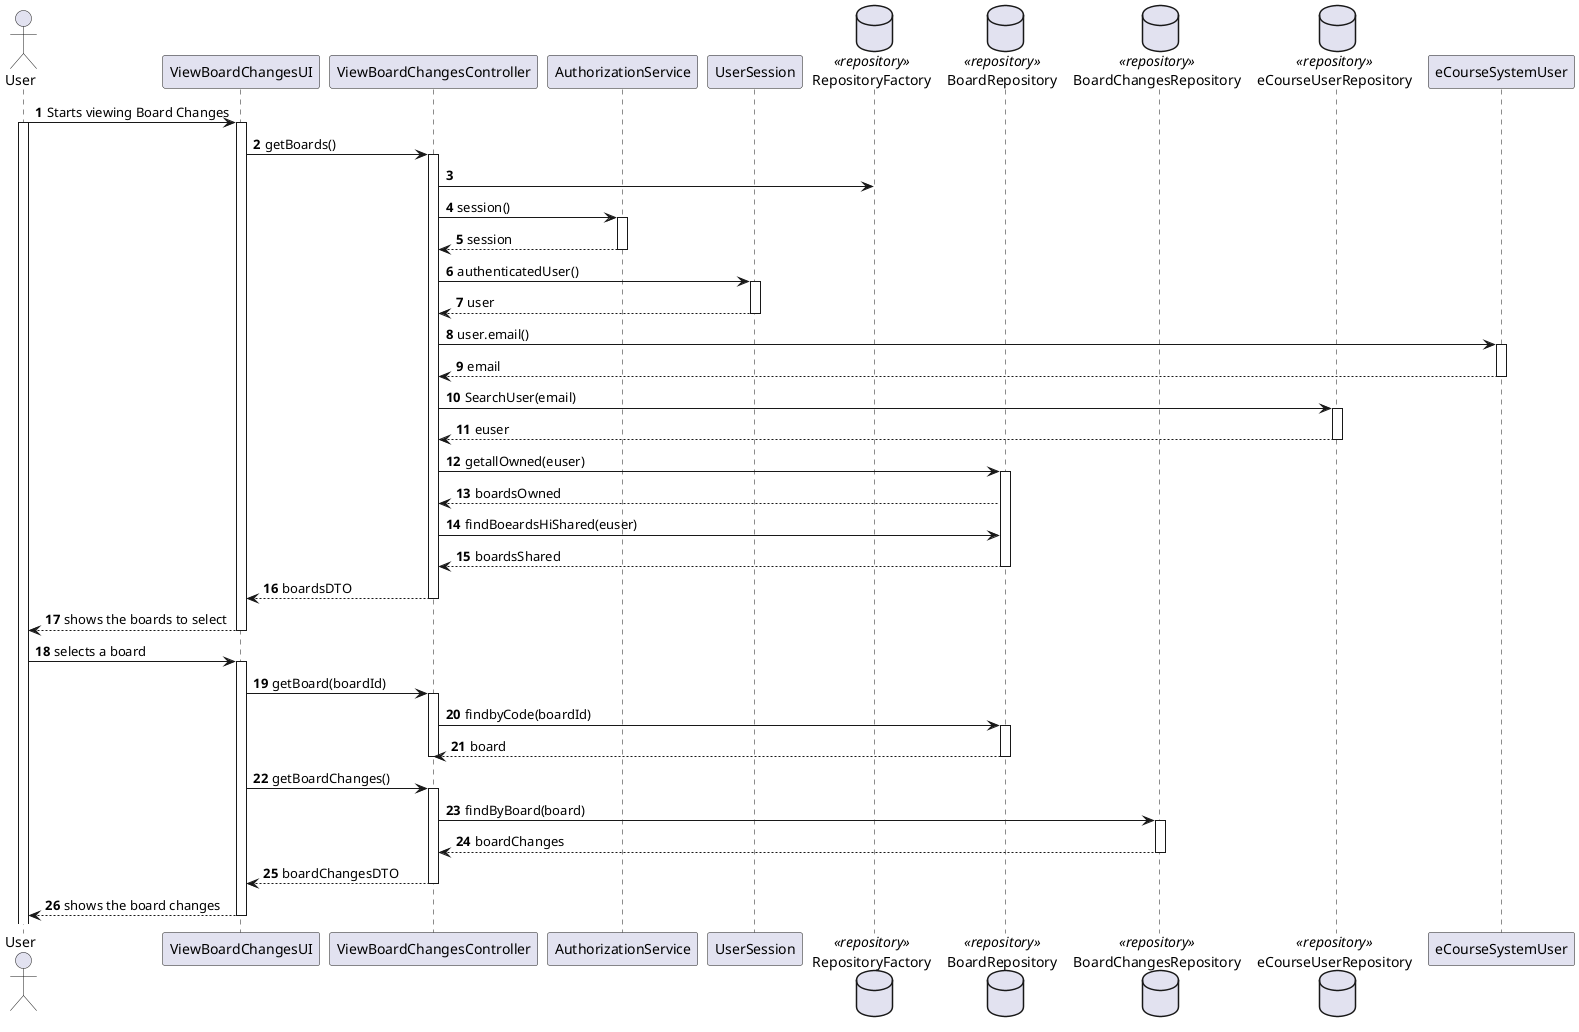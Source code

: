 @startuml
'https://plantuml.com/sequence-diagram

autonumber

Actor User as Usr

participant "ViewBoardChangesUI" as UI
participant "ViewBoardChangesController" as Con
participant "AuthorizationService" as AUTHZ
participant "UserSession" as USS
database RepositoryFactory as FAR <<repository>>
database BoardRepository  as SBR <<repository>>
database BoardChangesRepository  as BCR <<repository>>
database eCourseUserRepository   as ECUR <<repository>>
participant "eCourseSystemUser" as ECSU



Usr -> UI : Starts viewing Board Changes
activate Usr
activate UI

UI-> Con: getBoards()
activate Con

Con -> FAR
Con->AUTHZ : session()
 activate AUTHZ
 AUTHZ --> Con: session
 deactivate AUTHZ

 Con -> USS: authenticatedUser()
 activate USS
 USS --> Con: user
 deactivate USS
 Con-> ECSU:user.email()
 activate ECSU
 ECSU-->Con:email
 deactivate ECSU
Con->ECUR:SearchUser(email)
activate ECUR
ECUR-->Con:euser
deactivate ECUR
Con->SBR:getallOwned(euser)
activate SBR
SBR-->Con:boardsOwned
Con->SBR:findBoeardsHiShared(euser)

SBR-->Con:boardsShared
deactivate SBR

Con --> UI : boardsDTO
deactivate Con


UI--> Usr : shows the boards to select
deactivate UI

Usr -> UI : selects a board
activate UI
UI -> Con : getBoard(boardId)
activate Con
Con -> SBR :findbyCode(boardId)
activate SBR
SBR --> Con : board
deactivate SBR
deactivate Con

UI -> Con: getBoardChanges()
activate Con
Con -> BCR:findByBoard(board)
activate BCR
BCR --> Con:boardChanges
deactivate BCR
Con --> UI:boardChangesDTO
deactivate Con
UI --> Usr:shows the board changes
deactivate UI


@enduml
